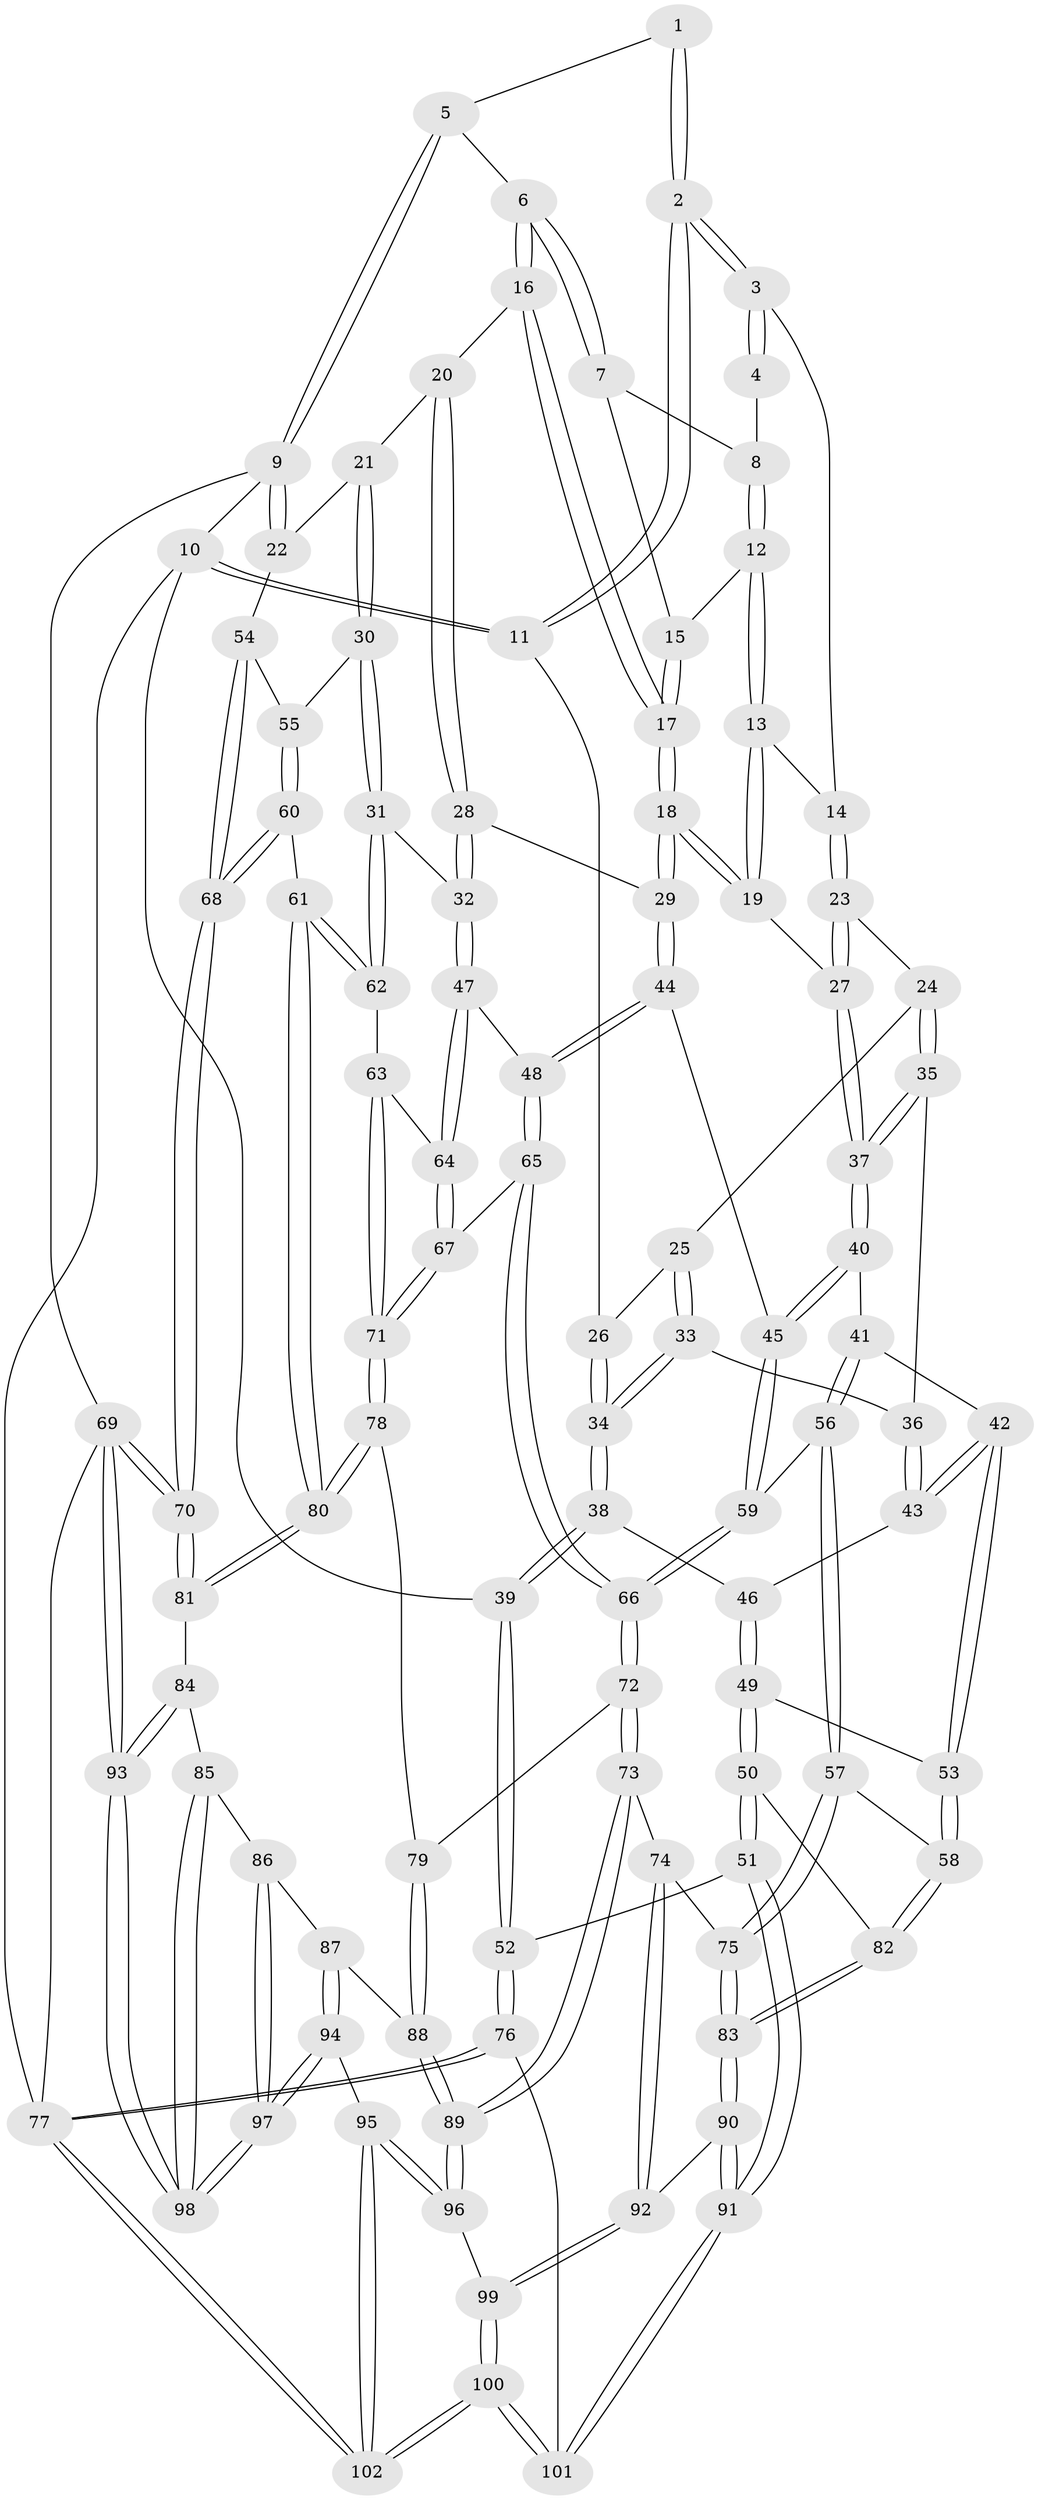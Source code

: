 // Generated by graph-tools (version 1.1) at 2025/01/03/09/25 05:01:46]
// undirected, 102 vertices, 252 edges
graph export_dot {
graph [start="1"]
  node [color=gray90,style=filled];
  1 [pos="+0.5246793391361404+0"];
  2 [pos="+0+0"];
  3 [pos="+0.35192705818974185+0.12052419989622498"];
  4 [pos="+0.47016244725082973+0.01841261534661044"];
  5 [pos="+0.7256894502868948+0"];
  6 [pos="+0.7271652346883749+0"];
  7 [pos="+0.6477473950056096+0.02819824281283511"];
  8 [pos="+0.492070345752073+0.10544013606617986"];
  9 [pos="+1+0"];
  10 [pos="+0+0"];
  11 [pos="+0+0"];
  12 [pos="+0.4922647820857996+0.13008107242657962"];
  13 [pos="+0.4387794013355928+0.16819843097185427"];
  14 [pos="+0.37238469012895165+0.16463159019127707"];
  15 [pos="+0.5104305096137635+0.1360662067421168"];
  16 [pos="+0.7407299425198853+0.08308825135043259"];
  17 [pos="+0.6574846596379824+0.2384269574261942"];
  18 [pos="+0.6409971865135295+0.31221712194777124"];
  19 [pos="+0.5552903559218242+0.3241701223560928"];
  20 [pos="+0.9373391971995976+0.20378854002581498"];
  21 [pos="+0.9803938818004653+0.21282447267016574"];
  22 [pos="+1+0.2114202985619677"];
  23 [pos="+0.35475638751120636+0.20811120042183226"];
  24 [pos="+0.2700275981326338+0.2910649871049236"];
  25 [pos="+0.25046132640857655+0.2835437292591891"];
  26 [pos="+0+0.017485057463295945"];
  27 [pos="+0.49693636838138633+0.35290812424540363"];
  28 [pos="+0.7315717661518534+0.3893060967827547"];
  29 [pos="+0.6833385454339349+0.3645441617166225"];
  30 [pos="+0.8273359316063105+0.45551642929809594"];
  31 [pos="+0.8124232842353801+0.4601099995469889"];
  32 [pos="+0.7519327866448543+0.40883174068252837"];
  33 [pos="+0.10230000841240541+0.3984247123943644"];
  34 [pos="+0.10119329464852+0.3987361567493167"];
  35 [pos="+0.28041421236008296+0.3134543418139342"];
  36 [pos="+0.22364317743797574+0.42073059286410247"];
  37 [pos="+0.41444884233639284+0.42796739202093387"];
  38 [pos="+0.07096104183581063+0.4556129424881105"];
  39 [pos="+0+0.44674296521952267"];
  40 [pos="+0.4144107948746643+0.4281878647967511"];
  41 [pos="+0.3730014556750823+0.48066999441198"];
  42 [pos="+0.26936473205700795+0.5084463934248463"];
  43 [pos="+0.24242638166581346+0.4841819597812073"];
  44 [pos="+0.5821886156536024+0.5519744326946131"];
  45 [pos="+0.5213378989753042+0.536519605313333"];
  46 [pos="+0.08940845053897638+0.48792808587806785"];
  47 [pos="+0.6434394493995348+0.5995805049317751"];
  48 [pos="+0.5965026999085955+0.5820780333563079"];
  49 [pos="+0.10154138823884783+0.5716758040515594"];
  50 [pos="+0+0.7153277696166058"];
  51 [pos="+0+0.7342414742412782"];
  52 [pos="+0+0.7342403032602683"];
  53 [pos="+0.21418999069029912+0.6334587599764646"];
  54 [pos="+1+0.4016119853586062"];
  55 [pos="+0.8755227281987767+0.4520760703680694"];
  56 [pos="+0.3858596142954633+0.5769500828019831"];
  57 [pos="+0.28163624933719406+0.6904252957930099"];
  58 [pos="+0.2180479213156729+0.6430059042649267"];
  59 [pos="+0.45060608526138635+0.6284840886138127"];
  60 [pos="+1+0.5968043203113387"];
  61 [pos="+0.8146337364472868+0.6046912396280909"];
  62 [pos="+0.8144219798131604+0.6043567126379795"];
  63 [pos="+0.6875174087824258+0.6181232532518585"];
  64 [pos="+0.6465896960891336+0.6012520777390673"];
  65 [pos="+0.557859326479801+0.6547174822198842"];
  66 [pos="+0.4823607207213616+0.736430069573171"];
  67 [pos="+0.6224245352724229+0.6849201307108135"];
  68 [pos="+1+0.6090162641956768"];
  69 [pos="+1+1"];
  70 [pos="+1+0.8813668690113772"];
  71 [pos="+0.6556630543724322+0.7195259991366298"];
  72 [pos="+0.4771946966751815+0.7592390339959824"];
  73 [pos="+0.45876590503067577+0.7865247345896972"];
  74 [pos="+0.3653722477562376+0.7859065159759784"];
  75 [pos="+0.3110728329707788+0.7442748248333634"];
  76 [pos="+0+0.8182682268124788"];
  77 [pos="+0+1"];
  78 [pos="+0.6563493654996864+0.7347192212307407"];
  79 [pos="+0.6516140731928158+0.7445368133061699"];
  80 [pos="+0.8258829380912444+0.6886437197035149"];
  81 [pos="+0.8621880554567782+0.7804624803206339"];
  82 [pos="+0.09099599601238943+0.7627882579285397"];
  83 [pos="+0.1439043417199787+0.8369929097111559"];
  84 [pos="+0.8460840858551686+0.7947572581804248"];
  85 [pos="+0.7856944219373472+0.8314062100576852"];
  86 [pos="+0.7712043188785013+0.8345811922446406"];
  87 [pos="+0.7171695103498933+0.8400658965411719"];
  88 [pos="+0.6966211234520588+0.8340720305631807"];
  89 [pos="+0.5267425431201488+0.9107648827132568"];
  90 [pos="+0.1456746549812823+0.8792339391883418"];
  91 [pos="+0.13039633808543985+0.9486938092621169"];
  92 [pos="+0.3256480330398681+0.8578690194996005"];
  93 [pos="+0.8695576714733365+1"];
  94 [pos="+0.6464567519324113+1"];
  95 [pos="+0.5635733959033059+1"];
  96 [pos="+0.5316379790718588+1"];
  97 [pos="+0.6699036204860359+1"];
  98 [pos="+0.8199204988940794+1"];
  99 [pos="+0.3107857229755267+0.921933622605703"];
  100 [pos="+0.15358651638687865+1"];
  101 [pos="+0.13332952701243478+0.9729796198039199"];
  102 [pos="+0.1151167718419653+1"];
  1 -- 2;
  1 -- 2;
  1 -- 5;
  2 -- 3;
  2 -- 3;
  2 -- 11;
  2 -- 11;
  3 -- 4;
  3 -- 4;
  3 -- 14;
  4 -- 8;
  5 -- 6;
  5 -- 9;
  5 -- 9;
  6 -- 7;
  6 -- 7;
  6 -- 16;
  6 -- 16;
  7 -- 8;
  7 -- 15;
  8 -- 12;
  8 -- 12;
  9 -- 10;
  9 -- 22;
  9 -- 22;
  9 -- 69;
  10 -- 11;
  10 -- 11;
  10 -- 39;
  10 -- 77;
  11 -- 26;
  12 -- 13;
  12 -- 13;
  12 -- 15;
  13 -- 14;
  13 -- 19;
  13 -- 19;
  14 -- 23;
  14 -- 23;
  15 -- 17;
  15 -- 17;
  16 -- 17;
  16 -- 17;
  16 -- 20;
  17 -- 18;
  17 -- 18;
  18 -- 19;
  18 -- 19;
  18 -- 29;
  18 -- 29;
  19 -- 27;
  20 -- 21;
  20 -- 28;
  20 -- 28;
  21 -- 22;
  21 -- 30;
  21 -- 30;
  22 -- 54;
  23 -- 24;
  23 -- 27;
  23 -- 27;
  24 -- 25;
  24 -- 35;
  24 -- 35;
  25 -- 26;
  25 -- 33;
  25 -- 33;
  26 -- 34;
  26 -- 34;
  27 -- 37;
  27 -- 37;
  28 -- 29;
  28 -- 32;
  28 -- 32;
  29 -- 44;
  29 -- 44;
  30 -- 31;
  30 -- 31;
  30 -- 55;
  31 -- 32;
  31 -- 62;
  31 -- 62;
  32 -- 47;
  32 -- 47;
  33 -- 34;
  33 -- 34;
  33 -- 36;
  34 -- 38;
  34 -- 38;
  35 -- 36;
  35 -- 37;
  35 -- 37;
  36 -- 43;
  36 -- 43;
  37 -- 40;
  37 -- 40;
  38 -- 39;
  38 -- 39;
  38 -- 46;
  39 -- 52;
  39 -- 52;
  40 -- 41;
  40 -- 45;
  40 -- 45;
  41 -- 42;
  41 -- 56;
  41 -- 56;
  42 -- 43;
  42 -- 43;
  42 -- 53;
  42 -- 53;
  43 -- 46;
  44 -- 45;
  44 -- 48;
  44 -- 48;
  45 -- 59;
  45 -- 59;
  46 -- 49;
  46 -- 49;
  47 -- 48;
  47 -- 64;
  47 -- 64;
  48 -- 65;
  48 -- 65;
  49 -- 50;
  49 -- 50;
  49 -- 53;
  50 -- 51;
  50 -- 51;
  50 -- 82;
  51 -- 52;
  51 -- 91;
  51 -- 91;
  52 -- 76;
  52 -- 76;
  53 -- 58;
  53 -- 58;
  54 -- 55;
  54 -- 68;
  54 -- 68;
  55 -- 60;
  55 -- 60;
  56 -- 57;
  56 -- 57;
  56 -- 59;
  57 -- 58;
  57 -- 75;
  57 -- 75;
  58 -- 82;
  58 -- 82;
  59 -- 66;
  59 -- 66;
  60 -- 61;
  60 -- 68;
  60 -- 68;
  61 -- 62;
  61 -- 62;
  61 -- 80;
  61 -- 80;
  62 -- 63;
  63 -- 64;
  63 -- 71;
  63 -- 71;
  64 -- 67;
  64 -- 67;
  65 -- 66;
  65 -- 66;
  65 -- 67;
  66 -- 72;
  66 -- 72;
  67 -- 71;
  67 -- 71;
  68 -- 70;
  68 -- 70;
  69 -- 70;
  69 -- 70;
  69 -- 93;
  69 -- 93;
  69 -- 77;
  70 -- 81;
  70 -- 81;
  71 -- 78;
  71 -- 78;
  72 -- 73;
  72 -- 73;
  72 -- 79;
  73 -- 74;
  73 -- 89;
  73 -- 89;
  74 -- 75;
  74 -- 92;
  74 -- 92;
  75 -- 83;
  75 -- 83;
  76 -- 77;
  76 -- 77;
  76 -- 101;
  77 -- 102;
  77 -- 102;
  78 -- 79;
  78 -- 80;
  78 -- 80;
  79 -- 88;
  79 -- 88;
  80 -- 81;
  80 -- 81;
  81 -- 84;
  82 -- 83;
  82 -- 83;
  83 -- 90;
  83 -- 90;
  84 -- 85;
  84 -- 93;
  84 -- 93;
  85 -- 86;
  85 -- 98;
  85 -- 98;
  86 -- 87;
  86 -- 97;
  86 -- 97;
  87 -- 88;
  87 -- 94;
  87 -- 94;
  88 -- 89;
  88 -- 89;
  89 -- 96;
  89 -- 96;
  90 -- 91;
  90 -- 91;
  90 -- 92;
  91 -- 101;
  91 -- 101;
  92 -- 99;
  92 -- 99;
  93 -- 98;
  93 -- 98;
  94 -- 95;
  94 -- 97;
  94 -- 97;
  95 -- 96;
  95 -- 96;
  95 -- 102;
  95 -- 102;
  96 -- 99;
  97 -- 98;
  97 -- 98;
  99 -- 100;
  99 -- 100;
  100 -- 101;
  100 -- 101;
  100 -- 102;
  100 -- 102;
}
